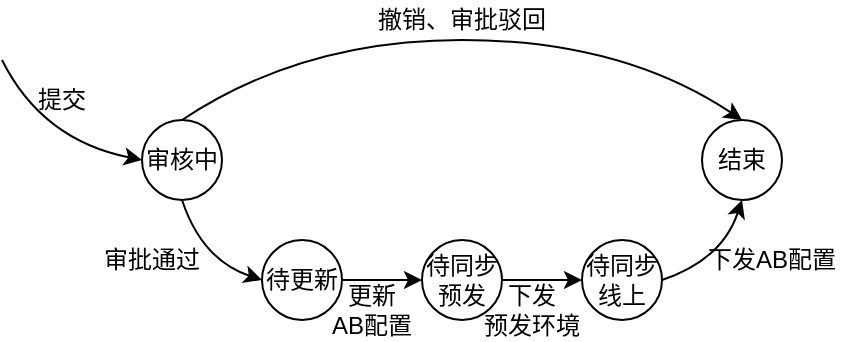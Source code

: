 <mxfile version="14.2.6" type="github">
  <diagram id="7kMrP-XEn62Dm6uzZpbc" name="Page-1">
    <mxGraphModel dx="981" dy="608" grid="1" gridSize="10" guides="1" tooltips="1" connect="1" arrows="1" fold="1" page="1" pageScale="1" pageWidth="827" pageHeight="1169" math="0" shadow="0">
      <root>
        <mxCell id="0" />
        <mxCell id="1" parent="0" />
        <mxCell id="6n-UJQyS4GIBpiWzlDDZ-6" value="" style="orthogonalLoop=1;jettySize=auto;html=1;entryX=0;entryY=0.5;entryDx=0;entryDy=0;curved=1;exitX=0.5;exitY=1;exitDx=0;exitDy=0;" parent="1" source="6n-UJQyS4GIBpiWzlDDZ-2" target="6n-UJQyS4GIBpiWzlDDZ-3" edge="1">
          <mxGeometry relative="1" as="geometry">
            <Array as="points">
              <mxPoint x="250" y="420" />
            </Array>
          </mxGeometry>
        </mxCell>
        <mxCell id="6n-UJQyS4GIBpiWzlDDZ-15" style="orthogonalLoop=1;jettySize=auto;html=1;exitX=0.5;exitY=0;exitDx=0;exitDy=0;entryX=0.5;entryY=0;entryDx=0;entryDy=0;curved=1;" parent="1" source="6n-UJQyS4GIBpiWzlDDZ-2" target="6n-UJQyS4GIBpiWzlDDZ-11" edge="1">
          <mxGeometry relative="1" as="geometry">
            <Array as="points">
              <mxPoint x="300" y="310" />
              <mxPoint x="460" y="310" />
            </Array>
          </mxGeometry>
        </mxCell>
        <mxCell id="6n-UJQyS4GIBpiWzlDDZ-2" value="审核中" style="ellipse;whiteSpace=wrap;html=1;aspect=fixed;" parent="1" vertex="1">
          <mxGeometry x="220" y="350" width="40" height="40" as="geometry" />
        </mxCell>
        <mxCell id="6n-UJQyS4GIBpiWzlDDZ-9" style="orthogonalLoop=1;jettySize=auto;html=1;exitX=1;exitY=0.5;exitDx=0;exitDy=0;entryX=0;entryY=0.5;entryDx=0;entryDy=0;curved=1;" parent="1" source="6n-UJQyS4GIBpiWzlDDZ-3" target="6n-UJQyS4GIBpiWzlDDZ-4" edge="1">
          <mxGeometry relative="1" as="geometry">
            <mxPoint x="450" y="400" as="targetPoint" />
          </mxGeometry>
        </mxCell>
        <mxCell id="6n-UJQyS4GIBpiWzlDDZ-3" value="待更新" style="ellipse;whiteSpace=wrap;html=1;aspect=fixed;" parent="1" vertex="1">
          <mxGeometry x="280" y="410" width="40" height="40" as="geometry" />
        </mxCell>
        <mxCell id="6n-UJQyS4GIBpiWzlDDZ-12" style="orthogonalLoop=1;jettySize=auto;html=1;exitX=1;exitY=0.5;exitDx=0;exitDy=0;entryX=0.5;entryY=1;entryDx=0;entryDy=0;curved=1;" parent="1" source="z7lacnajAW4zBk2QdQTo-2" target="6n-UJQyS4GIBpiWzlDDZ-11" edge="1">
          <mxGeometry relative="1" as="geometry">
            <Array as="points">
              <mxPoint x="510" y="420" />
            </Array>
          </mxGeometry>
        </mxCell>
        <mxCell id="z7lacnajAW4zBk2QdQTo-3" style="orthogonalLoop=1;jettySize=auto;html=1;exitX=1;exitY=0.5;exitDx=0;exitDy=0;curved=1;" edge="1" parent="1" source="6n-UJQyS4GIBpiWzlDDZ-4" target="z7lacnajAW4zBk2QdQTo-2">
          <mxGeometry relative="1" as="geometry" />
        </mxCell>
        <mxCell id="6n-UJQyS4GIBpiWzlDDZ-4" value="&lt;span&gt;待同步&lt;br&gt;预发&lt;br&gt;&lt;/span&gt;" style="ellipse;whiteSpace=wrap;html=1;aspect=fixed;" parent="1" vertex="1">
          <mxGeometry x="360" y="410" width="40" height="40" as="geometry" />
        </mxCell>
        <mxCell id="6n-UJQyS4GIBpiWzlDDZ-7" value="审批通过" style="text;html=1;strokeColor=none;fillColor=none;align=center;verticalAlign=middle;whiteSpace=wrap;rounded=0;" parent="1" vertex="1">
          <mxGeometry x="190" y="410" width="70" height="20" as="geometry" />
        </mxCell>
        <mxCell id="6n-UJQyS4GIBpiWzlDDZ-10" value="更新&lt;br&gt;AB配置" style="text;html=1;strokeColor=none;fillColor=none;align=center;verticalAlign=middle;whiteSpace=wrap;rounded=0;" parent="1" vertex="1">
          <mxGeometry x="300" y="430" width="70" height="30" as="geometry" />
        </mxCell>
        <mxCell id="6n-UJQyS4GIBpiWzlDDZ-11" value="&lt;span&gt;结束&lt;/span&gt;" style="ellipse;whiteSpace=wrap;html=1;aspect=fixed;" parent="1" vertex="1">
          <mxGeometry x="500" y="350" width="40" height="40" as="geometry" />
        </mxCell>
        <mxCell id="6n-UJQyS4GIBpiWzlDDZ-13" value="下发AB配置" style="text;html=1;strokeColor=none;fillColor=none;align=center;verticalAlign=middle;whiteSpace=wrap;rounded=0;" parent="1" vertex="1">
          <mxGeometry x="500" y="410" width="70" height="20" as="geometry" />
        </mxCell>
        <mxCell id="6n-UJQyS4GIBpiWzlDDZ-16" value="撤销、审批驳回" style="text;html=1;strokeColor=none;fillColor=none;align=center;verticalAlign=middle;whiteSpace=wrap;rounded=0;" parent="1" vertex="1">
          <mxGeometry x="310" y="290" width="140" height="20" as="geometry" />
        </mxCell>
        <mxCell id="6n-UJQyS4GIBpiWzlDDZ-19" value="" style="endArrow=classic;html=1;curved=1;entryX=0;entryY=0.5;entryDx=0;entryDy=0;" parent="1" target="6n-UJQyS4GIBpiWzlDDZ-2" edge="1">
          <mxGeometry width="50" height="50" relative="1" as="geometry">
            <mxPoint x="150" y="320" as="sourcePoint" />
            <mxPoint x="170" y="320" as="targetPoint" />
            <Array as="points">
              <mxPoint x="170" y="360" />
            </Array>
          </mxGeometry>
        </mxCell>
        <mxCell id="6n-UJQyS4GIBpiWzlDDZ-20" value="提交" style="text;html=1;strokeColor=none;fillColor=none;align=center;verticalAlign=middle;whiteSpace=wrap;rounded=0;" parent="1" vertex="1">
          <mxGeometry x="160" y="330" width="40" height="20" as="geometry" />
        </mxCell>
        <mxCell id="z7lacnajAW4zBk2QdQTo-2" value="&lt;span&gt;待同步&lt;br&gt;线上&lt;br&gt;&lt;/span&gt;" style="ellipse;whiteSpace=wrap;html=1;aspect=fixed;" vertex="1" parent="1">
          <mxGeometry x="440" y="410" width="40" height="40" as="geometry" />
        </mxCell>
        <mxCell id="z7lacnajAW4zBk2QdQTo-5" value="下发&lt;br&gt;预发环境" style="text;html=1;strokeColor=none;fillColor=none;align=center;verticalAlign=middle;whiteSpace=wrap;rounded=0;" vertex="1" parent="1">
          <mxGeometry x="380" y="430" width="70" height="30" as="geometry" />
        </mxCell>
      </root>
    </mxGraphModel>
  </diagram>
</mxfile>
